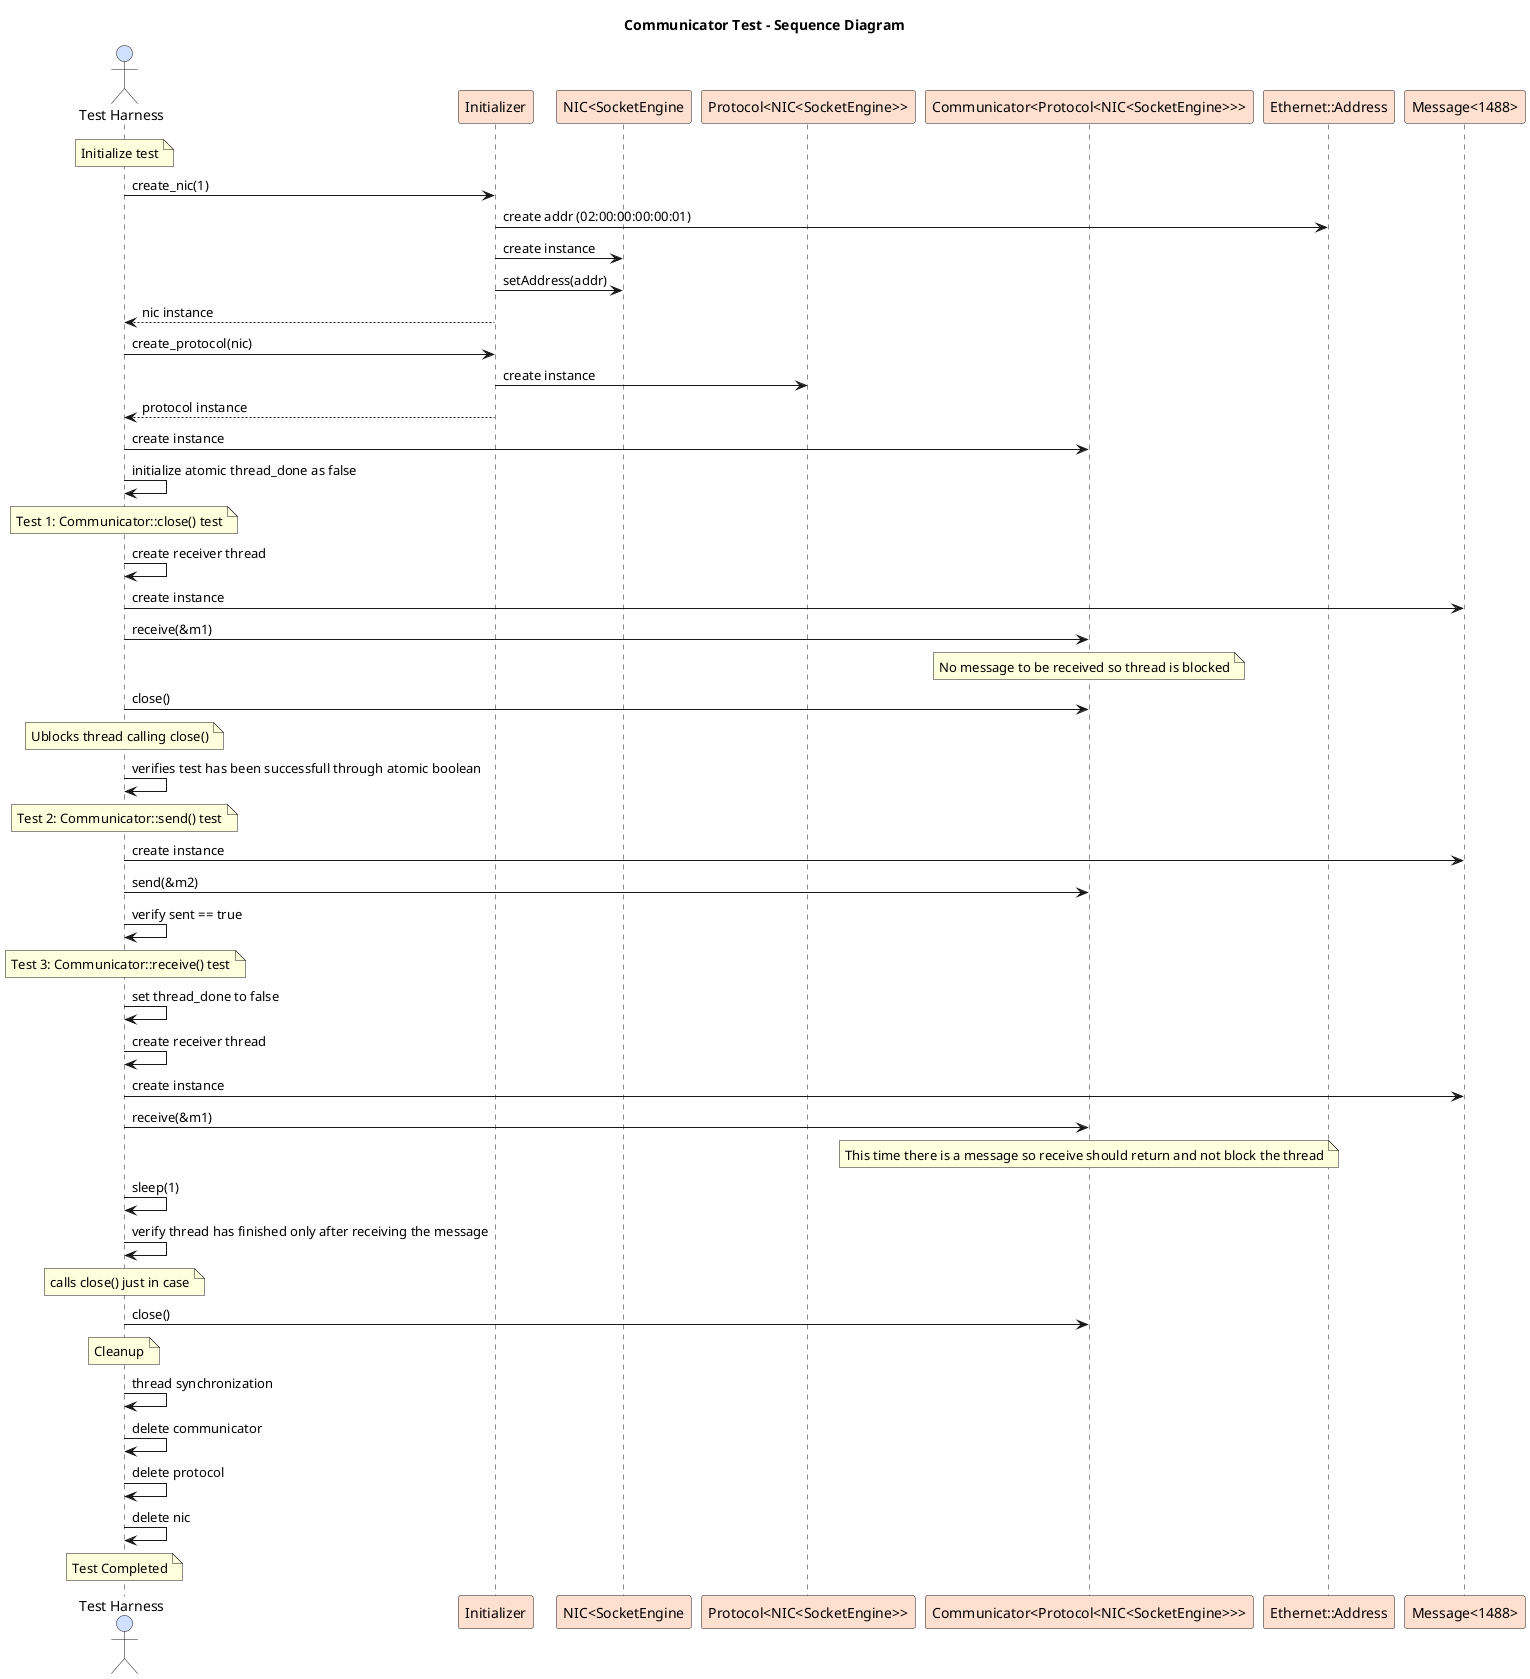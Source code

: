 @startuml communicator_test

skinparam actor {
    BackgroundColor #D0E0FF
}
skinparam participant {
    BackgroundColor #FFE0D0 
}

title Communicator Test - Sequence Diagram

actor "Test Harness" as Test
participant "Initializer" as Initializer
participant "NIC<SocketEngine" as NIC
participant "Protocol<NIC<SocketEngine>>" as Protocol
participant "Communicator<Protocol<NIC<SocketEngine>>>" as Communicator
participant "Ethernet::Address" as Address
participant "Message<1488>" as Message

note over Test: Initialize test
Test -> Initializer: create_nic(1)
Initializer -> Address: create addr (02:00:00:00:00:01)
Initializer -> NIC: create instance
Initializer -> NIC: setAddress(addr)
Test <-- Initializer: nic instance
Test -> Initializer: create_protocol(nic)
Initializer -> Protocol: create instance
Test <-- Initializer: protocol instance
Test -> Communicator: create instance
Test -> Test: initialize atomic thread_done as false

note over Test: Test 1: Communicator::close() test
Test -> Test: create receiver thread
Test -> Message: create instance
Test -> Communicator: receive(&m1)
note over Communicator: No message to be received so thread is blocked
Test -> Communicator: close()
note over Test: Ublocks thread calling close()
Test -> Test: verifies test has been successfull through atomic boolean

note over Test: Test 2: Communicator::send() test
Test -> Message: create instance
Test -> Communicator: send(&m2)
Test -> Test: verify sent == true

note over Test: Test 3: Communicator::receive() test
Test -> Test: set thread_done to false
Test -> Test: create receiver thread
Test -> Message: create instance
Test -> Communicator: receive(&m1)
note over Communicator: This time there is a message so receive should return and not block the thread
Test -> Test: sleep(1)
Test -> Test: verify thread has finished only after receiving the message
note over Test: calls close() just in case
Test -> Communicator: close()

note over Test: Cleanup
Test -> Test: thread synchronization
Test -> Test: delete communicator
Test -> Test: delete protocol
Test -> Test: delete nic

note over Test: Test Completed

@enduml